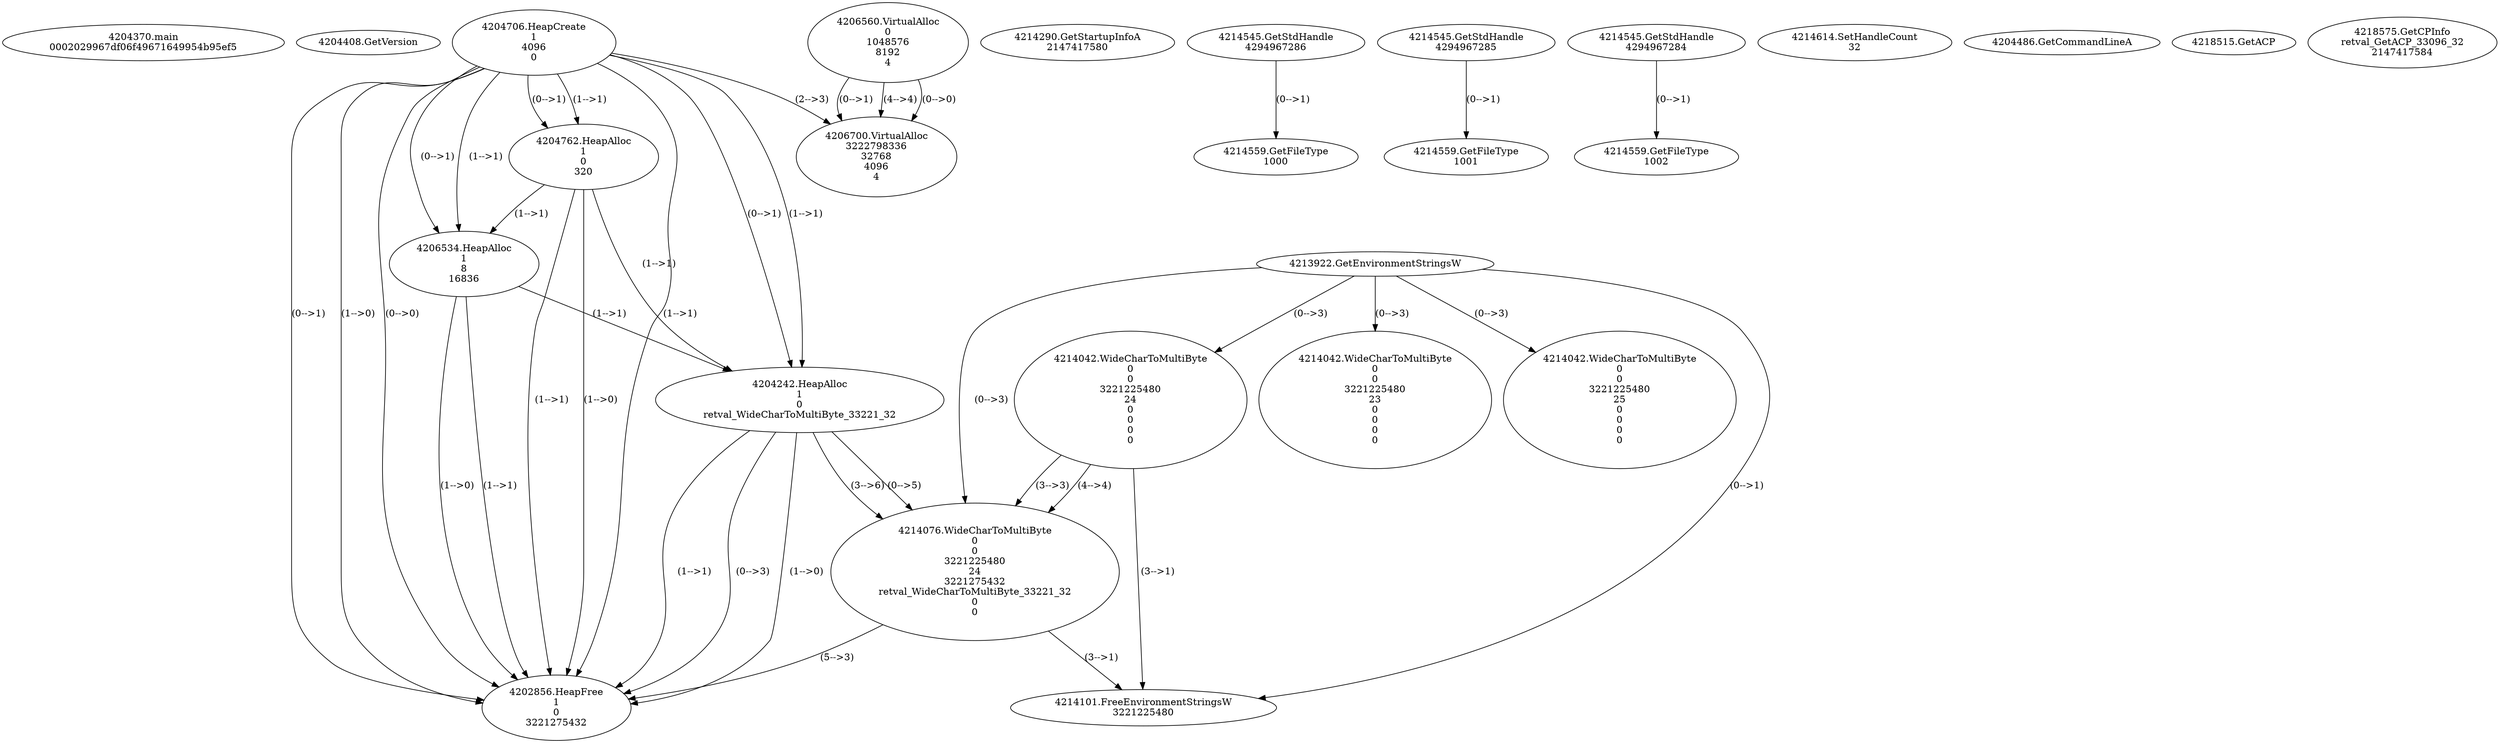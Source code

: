 // Global SCDG with merge call
digraph {
	0 [label="4204370.main
0002029967df06f49671649954b95ef5"]
	1 [label="4204408.GetVersion
"]
	2 [label="4204706.HeapCreate
1
4096
0"]
	3 [label="4204762.HeapAlloc
1
0
320"]
	2 -> 3 [label="(1-->1)"]
	2 -> 3 [label="(0-->1)"]
	4 [label="4206534.HeapAlloc
1
8
16836"]
	2 -> 4 [label="(1-->1)"]
	2 -> 4 [label="(0-->1)"]
	3 -> 4 [label="(1-->1)"]
	5 [label="4206560.VirtualAlloc
0
1048576
8192
4"]
	6 [label="4206700.VirtualAlloc
3222798336
32768
4096
4"]
	5 -> 6 [label="(0-->1)"]
	2 -> 6 [label="(2-->3)"]
	5 -> 6 [label="(4-->4)"]
	5 -> 6 [label="(0-->0)"]
	7 [label="4214290.GetStartupInfoA
2147417580"]
	8 [label="4214545.GetStdHandle
4294967286"]
	9 [label="4214559.GetFileType
1000"]
	8 -> 9 [label="(0-->1)"]
	10 [label="4214545.GetStdHandle
4294967285"]
	11 [label="4214559.GetFileType
1001"]
	10 -> 11 [label="(0-->1)"]
	12 [label="4214545.GetStdHandle
4294967284"]
	13 [label="4214559.GetFileType
1002"]
	12 -> 13 [label="(0-->1)"]
	14 [label="4214614.SetHandleCount
32"]
	15 [label="4204486.GetCommandLineA
"]
	16 [label="4213922.GetEnvironmentStringsW
"]
	17 [label="4214042.WideCharToMultiByte
0
0
3221225480
25
0
0
0
0"]
	16 -> 17 [label="(0-->3)"]
	18 [label="4214042.WideCharToMultiByte
0
0
3221225480
24
0
0
0
0"]
	16 -> 18 [label="(0-->3)"]
	19 [label="4204242.HeapAlloc
1
0
retval_WideCharToMultiByte_33221_32"]
	2 -> 19 [label="(1-->1)"]
	2 -> 19 [label="(0-->1)"]
	3 -> 19 [label="(1-->1)"]
	4 -> 19 [label="(1-->1)"]
	20 [label="4214076.WideCharToMultiByte
0
0
3221225480
24
3221275432
retval_WideCharToMultiByte_33221_32
0
0"]
	16 -> 20 [label="(0-->3)"]
	18 -> 20 [label="(3-->3)"]
	18 -> 20 [label="(4-->4)"]
	19 -> 20 [label="(0-->5)"]
	19 -> 20 [label="(3-->6)"]
	21 [label="4202856.HeapFree
1
0
3221275432"]
	2 -> 21 [label="(1-->1)"]
	2 -> 21 [label="(0-->1)"]
	3 -> 21 [label="(1-->1)"]
	4 -> 21 [label="(1-->1)"]
	19 -> 21 [label="(1-->1)"]
	19 -> 21 [label="(0-->3)"]
	20 -> 21 [label="(5-->3)"]
	2 -> 21 [label="(1-->0)"]
	2 -> 21 [label="(0-->0)"]
	3 -> 21 [label="(1-->0)"]
	4 -> 21 [label="(1-->0)"]
	19 -> 21 [label="(1-->0)"]
	22 [label="4214101.FreeEnvironmentStringsW
3221225480"]
	16 -> 22 [label="(0-->1)"]
	18 -> 22 [label="(3-->1)"]
	20 -> 22 [label="(3-->1)"]
	23 [label="4218515.GetACP
"]
	24 [label="4214042.WideCharToMultiByte
0
0
3221225480
23
0
0
0
0"]
	16 -> 24 [label="(0-->3)"]
	25 [label="4218575.GetCPInfo
retval_GetACP_33096_32
2147417584"]
}
